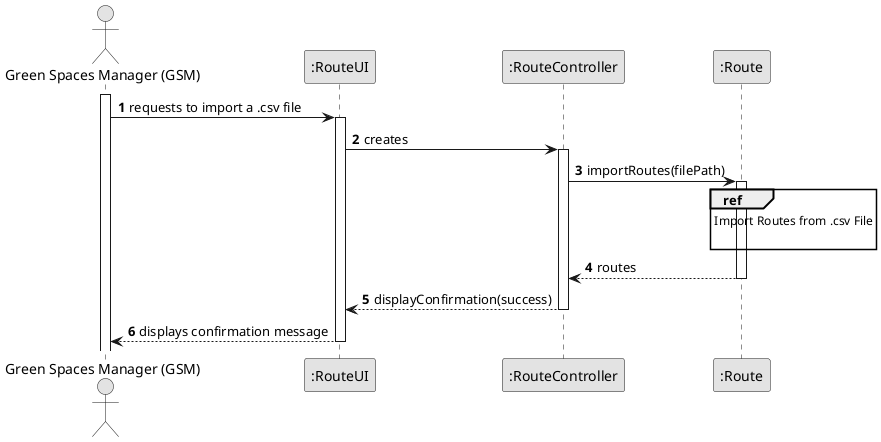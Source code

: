 @startuml
skinparam monochrome true
skinparam packageStyle rectangle
skinparam shadowing false

autonumber

'hide footbox
actor "Green Spaces Manager (GSM)" as GSM
participant ":RouteUI" as UI
participant ":RouteController" as CTR
participant ":Route" as Repository

activate GSM

GSM -> UI : requests to import a .csv file
activate UI

UI -> CTR : creates
activate CTR

CTR -> Repository : importRoutes(filePath)
activate Repository


    ref over Repository
                        Import Routes from .csv File

                    end
Repository --> CTR: routes
deactivate Repository

CTR --> UI : displayConfirmation(success)
deactivate CTR

UI --> GSM : displays confirmation message
deactivate UI

@enduml
